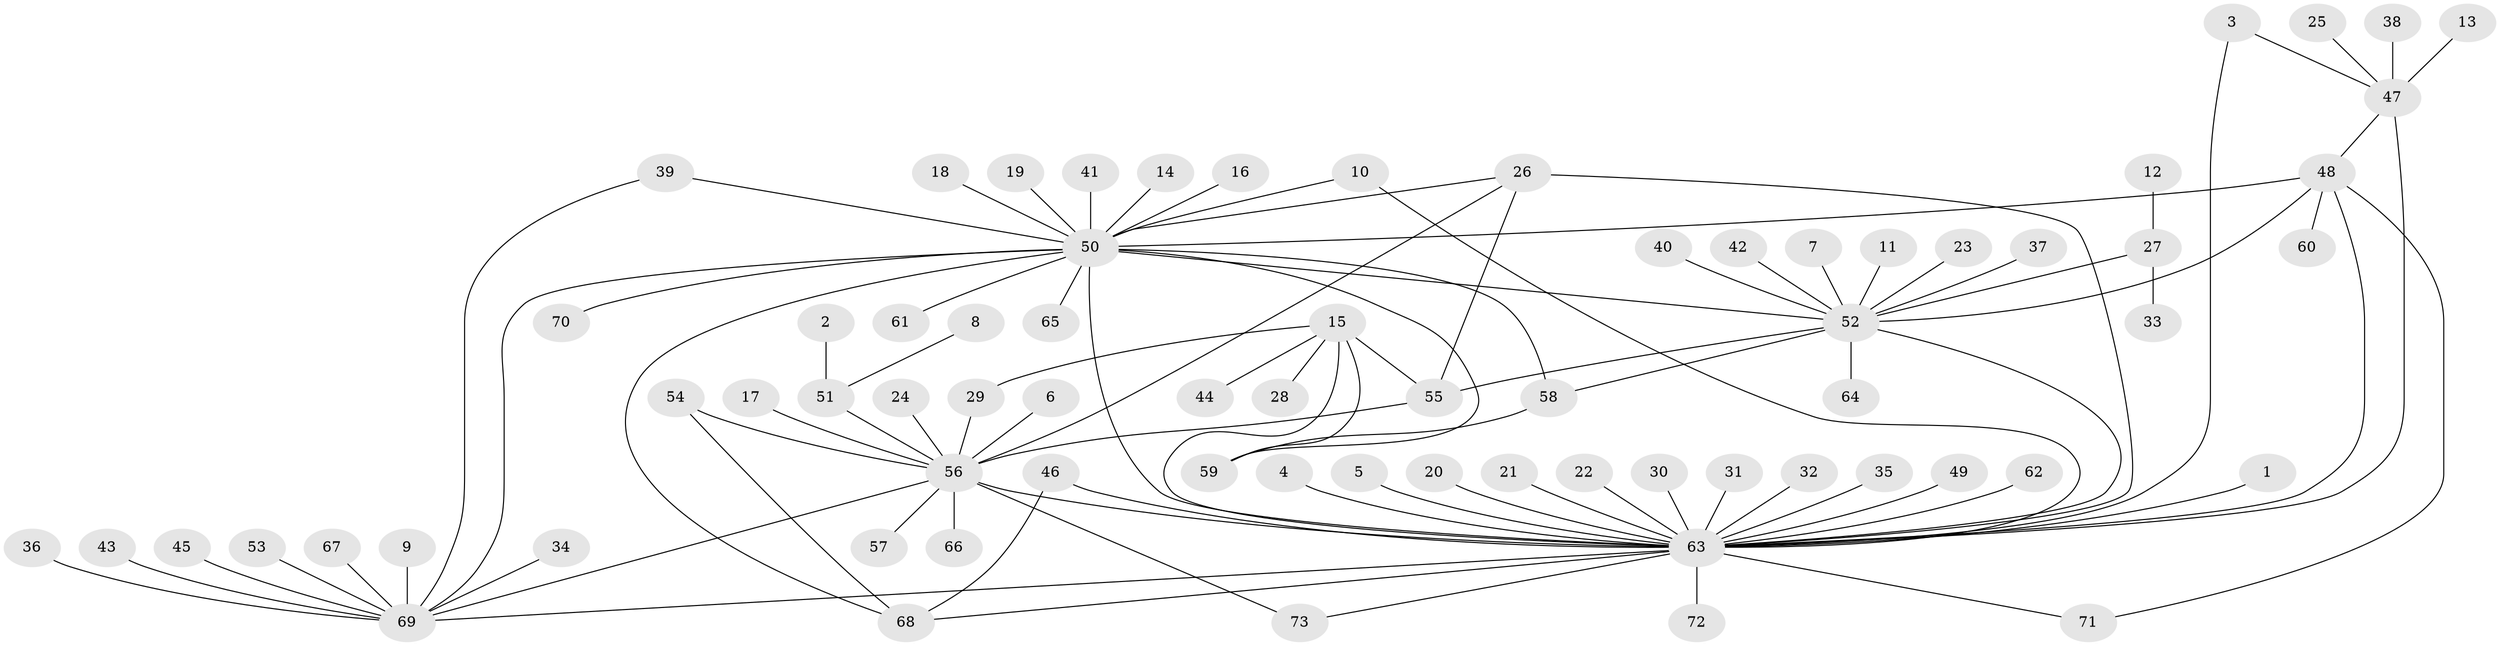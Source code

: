 // original degree distribution, {10: 0.020689655172413793, 31: 0.006896551724137931, 17: 0.006896551724137931, 2: 0.21379310344827587, 4: 0.05517241379310345, 3: 0.07586206896551724, 1: 0.5724137931034483, 15: 0.006896551724137931, 7: 0.013793103448275862, 6: 0.013793103448275862, 5: 0.006896551724137931, 12: 0.006896551724137931}
// Generated by graph-tools (version 1.1) at 2025/49/03/09/25 03:49:48]
// undirected, 73 vertices, 95 edges
graph export_dot {
graph [start="1"]
  node [color=gray90,style=filled];
  1;
  2;
  3;
  4;
  5;
  6;
  7;
  8;
  9;
  10;
  11;
  12;
  13;
  14;
  15;
  16;
  17;
  18;
  19;
  20;
  21;
  22;
  23;
  24;
  25;
  26;
  27;
  28;
  29;
  30;
  31;
  32;
  33;
  34;
  35;
  36;
  37;
  38;
  39;
  40;
  41;
  42;
  43;
  44;
  45;
  46;
  47;
  48;
  49;
  50;
  51;
  52;
  53;
  54;
  55;
  56;
  57;
  58;
  59;
  60;
  61;
  62;
  63;
  64;
  65;
  66;
  67;
  68;
  69;
  70;
  71;
  72;
  73;
  1 -- 63 [weight=1.0];
  2 -- 51 [weight=1.0];
  3 -- 47 [weight=1.0];
  3 -- 63 [weight=1.0];
  4 -- 63 [weight=1.0];
  5 -- 63 [weight=1.0];
  6 -- 56 [weight=1.0];
  7 -- 52 [weight=1.0];
  8 -- 51 [weight=1.0];
  9 -- 69 [weight=1.0];
  10 -- 50 [weight=1.0];
  10 -- 63 [weight=1.0];
  11 -- 52 [weight=1.0];
  12 -- 27 [weight=1.0];
  13 -- 47 [weight=1.0];
  14 -- 50 [weight=1.0];
  15 -- 28 [weight=1.0];
  15 -- 29 [weight=1.0];
  15 -- 44 [weight=1.0];
  15 -- 55 [weight=1.0];
  15 -- 59 [weight=1.0];
  15 -- 63 [weight=2.0];
  16 -- 50 [weight=1.0];
  17 -- 56 [weight=1.0];
  18 -- 50 [weight=1.0];
  19 -- 50 [weight=1.0];
  20 -- 63 [weight=1.0];
  21 -- 63 [weight=1.0];
  22 -- 63 [weight=1.0];
  23 -- 52 [weight=1.0];
  24 -- 56 [weight=1.0];
  25 -- 47 [weight=1.0];
  26 -- 50 [weight=1.0];
  26 -- 55 [weight=1.0];
  26 -- 56 [weight=1.0];
  26 -- 63 [weight=1.0];
  27 -- 33 [weight=1.0];
  27 -- 52 [weight=1.0];
  29 -- 56 [weight=1.0];
  30 -- 63 [weight=1.0];
  31 -- 63 [weight=1.0];
  32 -- 63 [weight=1.0];
  34 -- 69 [weight=1.0];
  35 -- 63 [weight=1.0];
  36 -- 69 [weight=1.0];
  37 -- 52 [weight=1.0];
  38 -- 47 [weight=1.0];
  39 -- 50 [weight=1.0];
  39 -- 69 [weight=1.0];
  40 -- 52 [weight=1.0];
  41 -- 50 [weight=1.0];
  42 -- 52 [weight=1.0];
  43 -- 69 [weight=1.0];
  45 -- 69 [weight=1.0];
  46 -- 63 [weight=1.0];
  46 -- 68 [weight=1.0];
  47 -- 48 [weight=1.0];
  47 -- 63 [weight=2.0];
  48 -- 50 [weight=1.0];
  48 -- 52 [weight=1.0];
  48 -- 60 [weight=1.0];
  48 -- 63 [weight=1.0];
  48 -- 71 [weight=1.0];
  49 -- 63 [weight=1.0];
  50 -- 52 [weight=1.0];
  50 -- 58 [weight=1.0];
  50 -- 59 [weight=1.0];
  50 -- 61 [weight=1.0];
  50 -- 63 [weight=1.0];
  50 -- 65 [weight=1.0];
  50 -- 68 [weight=1.0];
  50 -- 69 [weight=1.0];
  50 -- 70 [weight=1.0];
  51 -- 56 [weight=1.0];
  52 -- 55 [weight=1.0];
  52 -- 58 [weight=1.0];
  52 -- 63 [weight=1.0];
  52 -- 64 [weight=1.0];
  53 -- 69 [weight=1.0];
  54 -- 56 [weight=1.0];
  54 -- 68 [weight=1.0];
  55 -- 56 [weight=1.0];
  56 -- 57 [weight=1.0];
  56 -- 63 [weight=1.0];
  56 -- 66 [weight=1.0];
  56 -- 69 [weight=1.0];
  56 -- 73 [weight=1.0];
  58 -- 59 [weight=1.0];
  62 -- 63 [weight=1.0];
  63 -- 68 [weight=1.0];
  63 -- 69 [weight=1.0];
  63 -- 71 [weight=1.0];
  63 -- 72 [weight=1.0];
  63 -- 73 [weight=1.0];
  67 -- 69 [weight=1.0];
}
